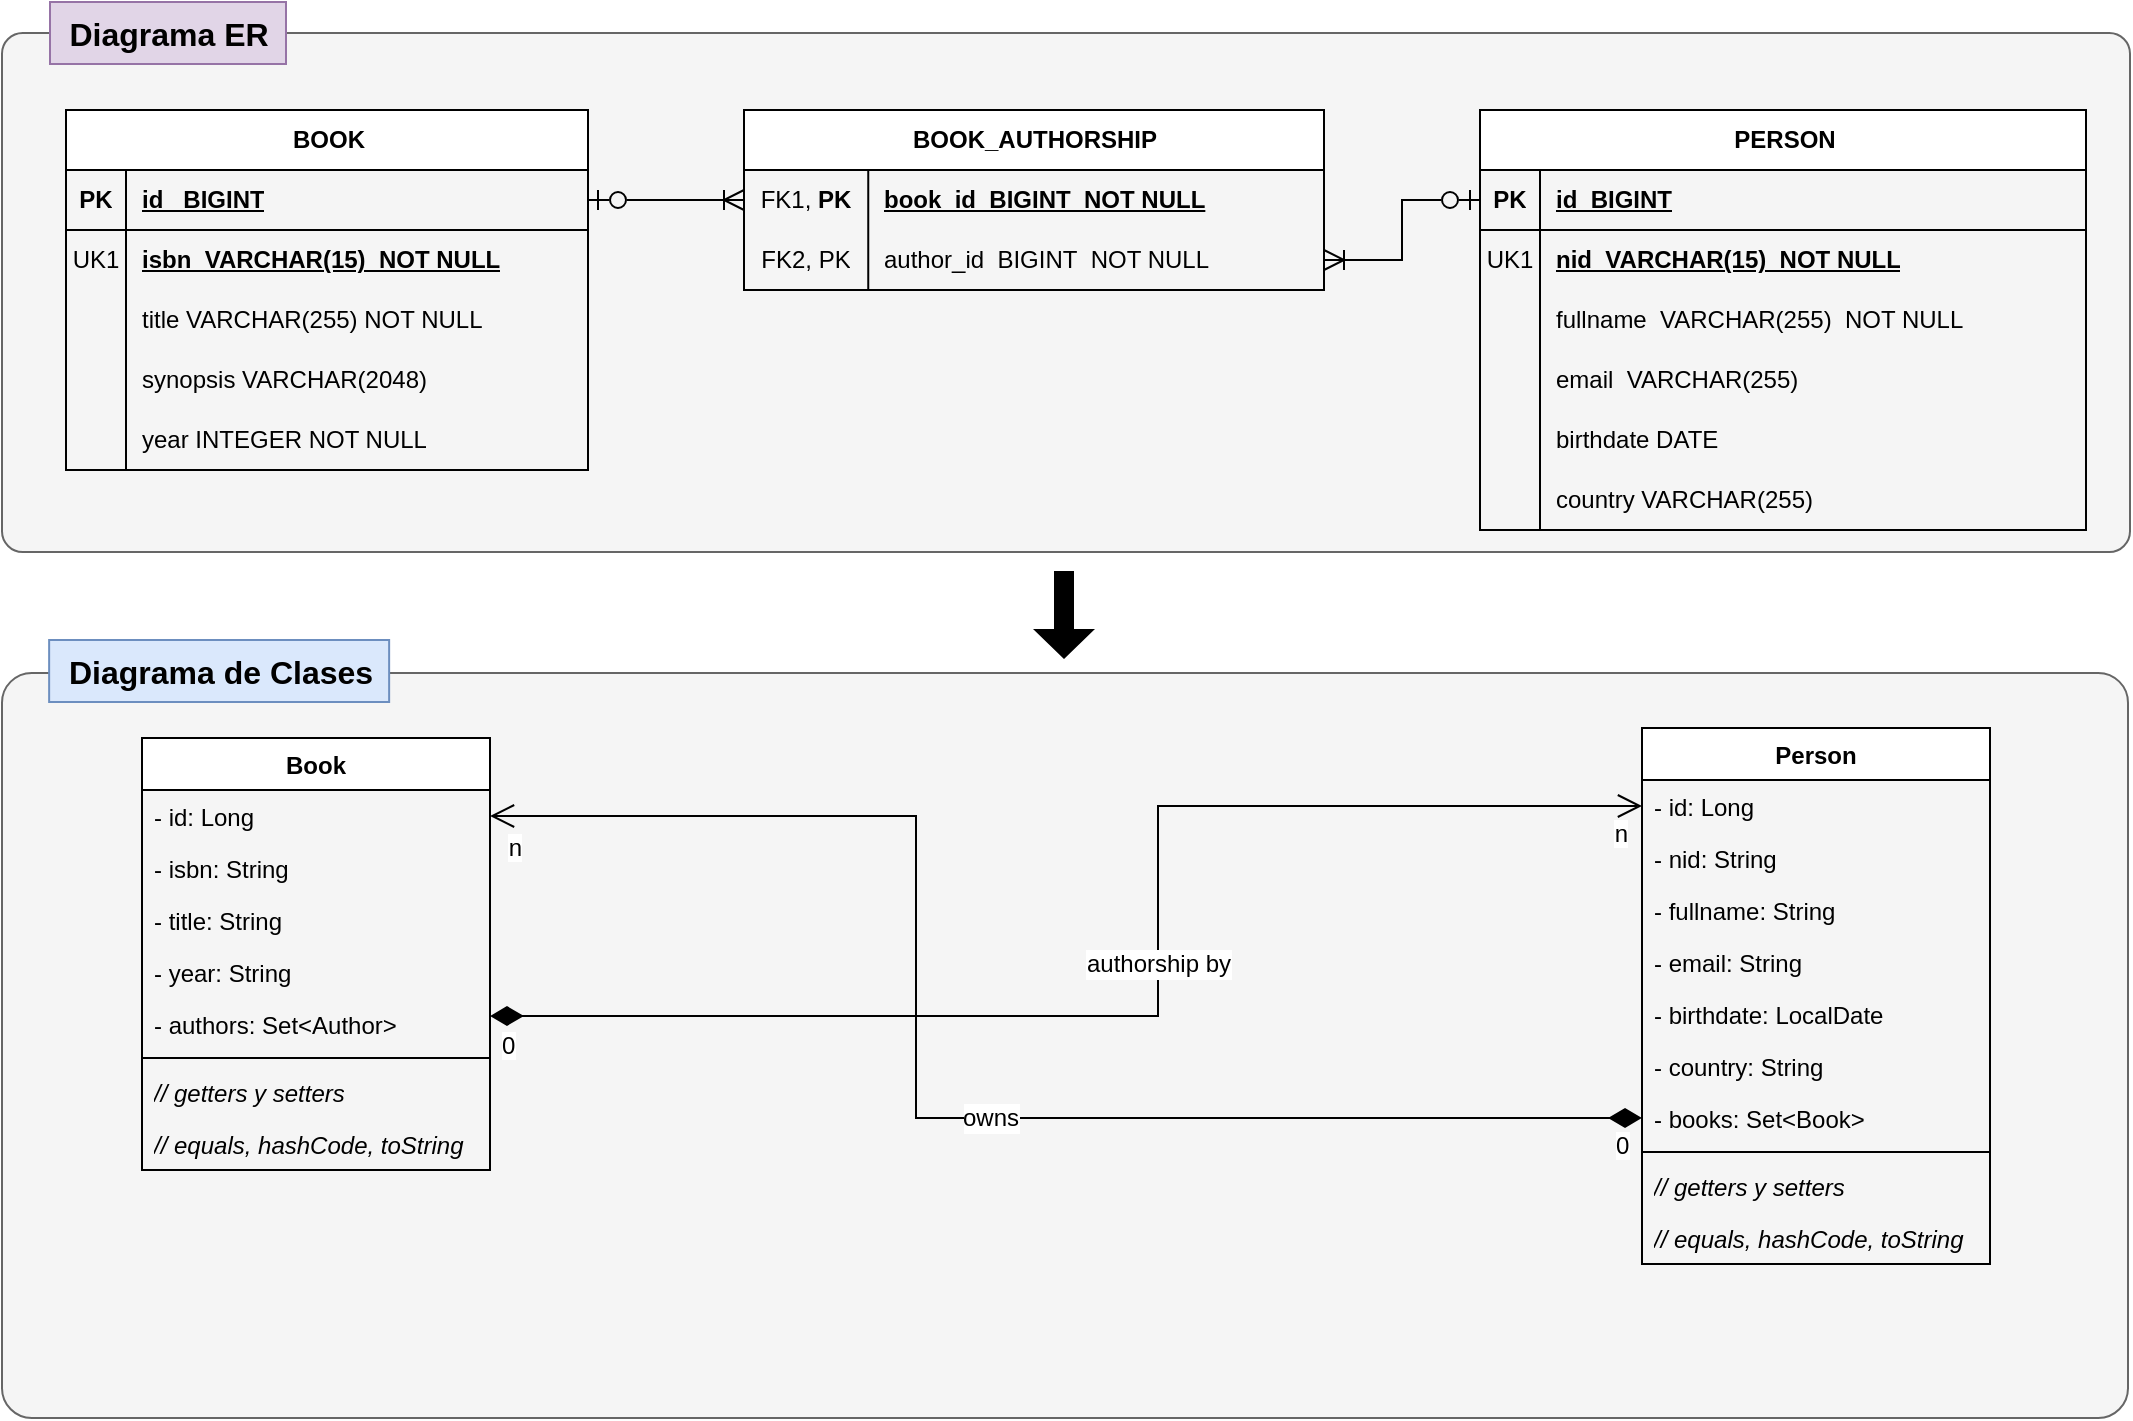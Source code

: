 <mxfile version="21.6.8" type="device" pages="2">
  <diagram name="Ej01: LibrosAutor" id="IE8ySKYP3hdyvBDLSOLP">
    <mxGraphModel dx="2573" dy="1545" grid="0" gridSize="10" guides="1" tooltips="1" connect="1" arrows="1" fold="1" page="1" pageScale="1" pageWidth="1169" pageHeight="827" math="0" shadow="0">
      <root>
        <mxCell id="44HVjZ-wQlsnLAjjuJ77-0" />
        <mxCell id="44HVjZ-wQlsnLAjjuJ77-1" parent="44HVjZ-wQlsnLAjjuJ77-0" />
        <mxCell id="44HVjZ-wQlsnLAjjuJ77-2" value="" style="group" vertex="1" connectable="0" parent="44HVjZ-wQlsnLAjjuJ77-1">
          <mxGeometry x="-1116" y="-775" width="1064" height="271" as="geometry" />
        </mxCell>
        <mxCell id="44HVjZ-wQlsnLAjjuJ77-3" value="" style="rounded=1;whiteSpace=wrap;html=1;fontFamily=Helvetica;fontSize=12;arcSize=4;fillColor=#f5f5f5;strokeColor=#666666;fontColor=#333333;glass=0;shadow=0;" vertex="1" parent="44HVjZ-wQlsnLAjjuJ77-2">
          <mxGeometry y="11.471" width="1064" height="259.529" as="geometry" />
        </mxCell>
        <mxCell id="44HVjZ-wQlsnLAjjuJ77-4" value="Diagrama ER" style="text;html=1;align=center;verticalAlign=middle;resizable=0;points=[];autosize=1;strokeColor=#9673a6;fillColor=#e1d5e7;fontSize=16;fontFamily=Helvetica;fontStyle=1" vertex="1" parent="44HVjZ-wQlsnLAjjuJ77-2">
          <mxGeometry x="24.002" y="-4" width="118" height="31" as="geometry" />
        </mxCell>
        <mxCell id="44HVjZ-wQlsnLAjjuJ77-5" value="" style="group" vertex="1" connectable="0" parent="44HVjZ-wQlsnLAjjuJ77-1">
          <mxGeometry x="-1116" y="-460" width="1063" height="389" as="geometry" />
        </mxCell>
        <mxCell id="44HVjZ-wQlsnLAjjuJ77-6" value="" style="rounded=1;whiteSpace=wrap;html=1;fontFamily=Helvetica;fontSize=12;arcSize=4;fillColor=#f5f5f5;strokeColor=#666666;fontColor=#333333;glass=0;shadow=0;" vertex="1" parent="44HVjZ-wQlsnLAjjuJ77-5">
          <mxGeometry y="16.466" width="1063" height="372.534" as="geometry" />
        </mxCell>
        <mxCell id="44HVjZ-wQlsnLAjjuJ77-7" value="Diagrama de Clases" style="text;html=1;align=center;verticalAlign=middle;resizable=0;points=[];autosize=1;strokeColor=#6c8ebf;fillColor=#dae8fc;fontSize=16;fontFamily=Helvetica;fontStyle=1" vertex="1" parent="44HVjZ-wQlsnLAjjuJ77-5">
          <mxGeometry x="23.57" width="170" height="31" as="geometry" />
        </mxCell>
        <mxCell id="44HVjZ-wQlsnLAjjuJ77-8" value="BOOK" style="shape=table;startSize=30;container=1;collapsible=1;childLayout=tableLayout;fixedRows=1;rowLines=0;fontStyle=1;align=center;resizeLast=1;html=1;fontSize=12;" vertex="1" parent="44HVjZ-wQlsnLAjjuJ77-1">
          <mxGeometry x="-1084" y="-725" width="261" height="180" as="geometry" />
        </mxCell>
        <mxCell id="44HVjZ-wQlsnLAjjuJ77-9" value="" style="shape=tableRow;horizontal=0;startSize=0;swimlaneHead=0;swimlaneBody=0;fillColor=none;collapsible=0;dropTarget=0;points=[[0,0.5],[1,0.5]];portConstraint=eastwest;top=0;left=0;right=0;bottom=1;fontSize=12;" vertex="1" parent="44HVjZ-wQlsnLAjjuJ77-8">
          <mxGeometry y="30" width="261" height="30" as="geometry" />
        </mxCell>
        <mxCell id="44HVjZ-wQlsnLAjjuJ77-10" value="PK" style="shape=partialRectangle;connectable=0;fillColor=none;top=0;left=0;bottom=0;right=0;fontStyle=1;overflow=hidden;whiteSpace=wrap;html=1;fontSize=12;" vertex="1" parent="44HVjZ-wQlsnLAjjuJ77-9">
          <mxGeometry width="30" height="30" as="geometry">
            <mxRectangle width="30" height="30" as="alternateBounds" />
          </mxGeometry>
        </mxCell>
        <mxCell id="44HVjZ-wQlsnLAjjuJ77-11" value="id&amp;nbsp; &amp;nbsp;BIGINT" style="shape=partialRectangle;connectable=0;fillColor=none;top=0;left=0;bottom=0;right=0;align=left;spacingLeft=6;fontStyle=5;overflow=hidden;whiteSpace=wrap;html=1;fontSize=12;" vertex="1" parent="44HVjZ-wQlsnLAjjuJ77-9">
          <mxGeometry x="30" width="231" height="30" as="geometry">
            <mxRectangle width="231" height="30" as="alternateBounds" />
          </mxGeometry>
        </mxCell>
        <mxCell id="44HVjZ-wQlsnLAjjuJ77-12" value="" style="shape=tableRow;horizontal=0;startSize=0;swimlaneHead=0;swimlaneBody=0;fillColor=none;collapsible=0;dropTarget=0;points=[[0,0.5],[1,0.5]];portConstraint=eastwest;top=0;left=0;right=0;bottom=0;fontSize=12;" vertex="1" parent="44HVjZ-wQlsnLAjjuJ77-8">
          <mxGeometry y="60" width="261" height="30" as="geometry" />
        </mxCell>
        <mxCell id="44HVjZ-wQlsnLAjjuJ77-13" value="UK1" style="shape=partialRectangle;connectable=0;fillColor=none;top=0;left=0;bottom=0;right=0;editable=1;overflow=hidden;whiteSpace=wrap;html=1;fontSize=12;" vertex="1" parent="44HVjZ-wQlsnLAjjuJ77-12">
          <mxGeometry width="30" height="30" as="geometry">
            <mxRectangle width="30" height="30" as="alternateBounds" />
          </mxGeometry>
        </mxCell>
        <mxCell id="44HVjZ-wQlsnLAjjuJ77-14" value="isbn&amp;nbsp; VARCHAR(15)&amp;nbsp; NOT NULL" style="shape=partialRectangle;connectable=0;fillColor=none;top=0;left=0;bottom=0;right=0;align=left;spacingLeft=6;overflow=hidden;whiteSpace=wrap;html=1;fontSize=12;fontStyle=5" vertex="1" parent="44HVjZ-wQlsnLAjjuJ77-12">
          <mxGeometry x="30" width="231" height="30" as="geometry">
            <mxRectangle width="231" height="30" as="alternateBounds" />
          </mxGeometry>
        </mxCell>
        <mxCell id="BW1G7cNyoUY7dtPim6xb-3" value="" style="shape=tableRow;horizontal=0;startSize=0;swimlaneHead=0;swimlaneBody=0;fillColor=none;collapsible=0;dropTarget=0;points=[[0,0.5],[1,0.5]];portConstraint=eastwest;top=0;left=0;right=0;bottom=0;fontSize=12;" vertex="1" parent="44HVjZ-wQlsnLAjjuJ77-8">
          <mxGeometry y="90" width="261" height="30" as="geometry" />
        </mxCell>
        <mxCell id="BW1G7cNyoUY7dtPim6xb-4" value="" style="shape=partialRectangle;connectable=0;fillColor=none;top=0;left=0;bottom=0;right=0;editable=1;overflow=hidden;whiteSpace=wrap;html=1;fontSize=12;" vertex="1" parent="BW1G7cNyoUY7dtPim6xb-3">
          <mxGeometry width="30" height="30" as="geometry">
            <mxRectangle width="30" height="30" as="alternateBounds" />
          </mxGeometry>
        </mxCell>
        <mxCell id="BW1G7cNyoUY7dtPim6xb-5" value="title VARCHAR(255) NOT NULL" style="shape=partialRectangle;connectable=0;fillColor=none;top=0;left=0;bottom=0;right=0;align=left;spacingLeft=6;overflow=hidden;whiteSpace=wrap;html=1;fontSize=12;" vertex="1" parent="BW1G7cNyoUY7dtPim6xb-3">
          <mxGeometry x="30" width="231" height="30" as="geometry">
            <mxRectangle width="231" height="30" as="alternateBounds" />
          </mxGeometry>
        </mxCell>
        <mxCell id="BW1G7cNyoUY7dtPim6xb-6" value="" style="shape=tableRow;horizontal=0;startSize=0;swimlaneHead=0;swimlaneBody=0;fillColor=none;collapsible=0;dropTarget=0;points=[[0,0.5],[1,0.5]];portConstraint=eastwest;top=0;left=0;right=0;bottom=0;fontSize=12;" vertex="1" parent="44HVjZ-wQlsnLAjjuJ77-8">
          <mxGeometry y="120" width="261" height="30" as="geometry" />
        </mxCell>
        <mxCell id="BW1G7cNyoUY7dtPim6xb-7" value="" style="shape=partialRectangle;connectable=0;fillColor=none;top=0;left=0;bottom=0;right=0;editable=1;overflow=hidden;whiteSpace=wrap;html=1;fontSize=12;" vertex="1" parent="BW1G7cNyoUY7dtPim6xb-6">
          <mxGeometry width="30" height="30" as="geometry">
            <mxRectangle width="30" height="30" as="alternateBounds" />
          </mxGeometry>
        </mxCell>
        <mxCell id="BW1G7cNyoUY7dtPim6xb-8" value="synopsis VARCHAR(2048)" style="shape=partialRectangle;connectable=0;fillColor=none;top=0;left=0;bottom=0;right=0;align=left;spacingLeft=6;overflow=hidden;whiteSpace=wrap;html=1;fontSize=12;" vertex="1" parent="BW1G7cNyoUY7dtPim6xb-6">
          <mxGeometry x="30" width="231" height="30" as="geometry">
            <mxRectangle width="231" height="30" as="alternateBounds" />
          </mxGeometry>
        </mxCell>
        <mxCell id="44HVjZ-wQlsnLAjjuJ77-15" value="" style="shape=tableRow;horizontal=0;startSize=0;swimlaneHead=0;swimlaneBody=0;fillColor=none;collapsible=0;dropTarget=0;points=[[0,0.5],[1,0.5]];portConstraint=eastwest;top=0;left=0;right=0;bottom=0;fontSize=12;" vertex="1" parent="44HVjZ-wQlsnLAjjuJ77-8">
          <mxGeometry y="150" width="261" height="30" as="geometry" />
        </mxCell>
        <mxCell id="44HVjZ-wQlsnLAjjuJ77-16" value="" style="shape=partialRectangle;connectable=0;fillColor=none;top=0;left=0;bottom=0;right=0;editable=1;overflow=hidden;whiteSpace=wrap;html=1;fontSize=12;" vertex="1" parent="44HVjZ-wQlsnLAjjuJ77-15">
          <mxGeometry width="30" height="30" as="geometry">
            <mxRectangle width="30" height="30" as="alternateBounds" />
          </mxGeometry>
        </mxCell>
        <mxCell id="44HVjZ-wQlsnLAjjuJ77-17" value="year INTEGER NOT NULL" style="shape=partialRectangle;connectable=0;fillColor=none;top=0;left=0;bottom=0;right=0;align=left;spacingLeft=6;overflow=hidden;whiteSpace=wrap;html=1;fontSize=12;" vertex="1" parent="44HVjZ-wQlsnLAjjuJ77-15">
          <mxGeometry x="30" width="231" height="30" as="geometry">
            <mxRectangle width="231" height="30" as="alternateBounds" />
          </mxGeometry>
        </mxCell>
        <mxCell id="44HVjZ-wQlsnLAjjuJ77-18" value="PERSON" style="shape=table;startSize=30;container=1;collapsible=1;childLayout=tableLayout;fixedRows=1;rowLines=0;fontStyle=1;align=center;resizeLast=1;html=1;fontSize=12;" vertex="1" parent="44HVjZ-wQlsnLAjjuJ77-1">
          <mxGeometry x="-377" y="-725" width="303" height="210" as="geometry" />
        </mxCell>
        <mxCell id="44HVjZ-wQlsnLAjjuJ77-19" value="" style="shape=tableRow;horizontal=0;startSize=0;swimlaneHead=0;swimlaneBody=0;fillColor=none;collapsible=0;dropTarget=0;points=[[0,0.5],[1,0.5]];portConstraint=eastwest;top=0;left=0;right=0;bottom=1;fontSize=12;" vertex="1" parent="44HVjZ-wQlsnLAjjuJ77-18">
          <mxGeometry y="30" width="303" height="30" as="geometry" />
        </mxCell>
        <mxCell id="44HVjZ-wQlsnLAjjuJ77-20" value="PK" style="shape=partialRectangle;connectable=0;fillColor=none;top=0;left=0;bottom=0;right=0;fontStyle=1;overflow=hidden;whiteSpace=wrap;html=1;fontSize=12;" vertex="1" parent="44HVjZ-wQlsnLAjjuJ77-19">
          <mxGeometry width="30" height="30" as="geometry">
            <mxRectangle width="30" height="30" as="alternateBounds" />
          </mxGeometry>
        </mxCell>
        <mxCell id="44HVjZ-wQlsnLAjjuJ77-21" value="id&amp;nbsp; BIGINT" style="shape=partialRectangle;connectable=0;fillColor=none;top=0;left=0;bottom=0;right=0;align=left;spacingLeft=6;fontStyle=5;overflow=hidden;whiteSpace=wrap;html=1;fontSize=12;" vertex="1" parent="44HVjZ-wQlsnLAjjuJ77-19">
          <mxGeometry x="30" width="273" height="30" as="geometry">
            <mxRectangle width="273" height="30" as="alternateBounds" />
          </mxGeometry>
        </mxCell>
        <mxCell id="44HVjZ-wQlsnLAjjuJ77-22" value="" style="shape=tableRow;horizontal=0;startSize=0;swimlaneHead=0;swimlaneBody=0;fillColor=none;collapsible=0;dropTarget=0;points=[[0,0.5],[1,0.5]];portConstraint=eastwest;top=0;left=0;right=0;bottom=0;fontSize=12;" vertex="1" parent="44HVjZ-wQlsnLAjjuJ77-18">
          <mxGeometry y="60" width="303" height="30" as="geometry" />
        </mxCell>
        <mxCell id="44HVjZ-wQlsnLAjjuJ77-23" value="UK1" style="shape=partialRectangle;connectable=0;fillColor=none;top=0;left=0;bottom=0;right=0;editable=1;overflow=hidden;whiteSpace=wrap;html=1;fontSize=12;" vertex="1" parent="44HVjZ-wQlsnLAjjuJ77-22">
          <mxGeometry width="30" height="30" as="geometry">
            <mxRectangle width="30" height="30" as="alternateBounds" />
          </mxGeometry>
        </mxCell>
        <mxCell id="44HVjZ-wQlsnLAjjuJ77-24" value="nid&amp;nbsp; VARCHAR(15)&amp;nbsp; NOT NULL" style="shape=partialRectangle;connectable=0;fillColor=none;top=0;left=0;bottom=0;right=0;align=left;spacingLeft=6;overflow=hidden;whiteSpace=wrap;html=1;fontSize=12;fontStyle=5" vertex="1" parent="44HVjZ-wQlsnLAjjuJ77-22">
          <mxGeometry x="30" width="273" height="30" as="geometry">
            <mxRectangle width="273" height="30" as="alternateBounds" />
          </mxGeometry>
        </mxCell>
        <mxCell id="44HVjZ-wQlsnLAjjuJ77-25" value="" style="shape=tableRow;horizontal=0;startSize=0;swimlaneHead=0;swimlaneBody=0;fillColor=none;collapsible=0;dropTarget=0;points=[[0,0.5],[1,0.5]];portConstraint=eastwest;top=0;left=0;right=0;bottom=0;fontSize=12;" vertex="1" parent="44HVjZ-wQlsnLAjjuJ77-18">
          <mxGeometry y="90" width="303" height="30" as="geometry" />
        </mxCell>
        <mxCell id="44HVjZ-wQlsnLAjjuJ77-26" value="" style="shape=partialRectangle;connectable=0;fillColor=none;top=0;left=0;bottom=0;right=0;editable=1;overflow=hidden;whiteSpace=wrap;html=1;fontSize=12;" vertex="1" parent="44HVjZ-wQlsnLAjjuJ77-25">
          <mxGeometry width="30" height="30" as="geometry">
            <mxRectangle width="30" height="30" as="alternateBounds" />
          </mxGeometry>
        </mxCell>
        <mxCell id="44HVjZ-wQlsnLAjjuJ77-27" value="fullname&amp;nbsp; VARCHAR(255)&amp;nbsp;&amp;nbsp;NOT NULL" style="shape=partialRectangle;connectable=0;fillColor=none;top=0;left=0;bottom=0;right=0;align=left;spacingLeft=6;overflow=hidden;whiteSpace=wrap;html=1;fontSize=12;" vertex="1" parent="44HVjZ-wQlsnLAjjuJ77-25">
          <mxGeometry x="30" width="273" height="30" as="geometry">
            <mxRectangle width="273" height="30" as="alternateBounds" />
          </mxGeometry>
        </mxCell>
        <mxCell id="44HVjZ-wQlsnLAjjuJ77-28" value="" style="shape=tableRow;horizontal=0;startSize=0;swimlaneHead=0;swimlaneBody=0;fillColor=none;collapsible=0;dropTarget=0;points=[[0,0.5],[1,0.5]];portConstraint=eastwest;top=0;left=0;right=0;bottom=0;fontSize=12;" vertex="1" parent="44HVjZ-wQlsnLAjjuJ77-18">
          <mxGeometry y="120" width="303" height="30" as="geometry" />
        </mxCell>
        <mxCell id="44HVjZ-wQlsnLAjjuJ77-29" value="" style="shape=partialRectangle;connectable=0;fillColor=none;top=0;left=0;bottom=0;right=0;editable=1;overflow=hidden;whiteSpace=wrap;html=1;fontSize=12;" vertex="1" parent="44HVjZ-wQlsnLAjjuJ77-28">
          <mxGeometry width="30" height="30" as="geometry">
            <mxRectangle width="30" height="30" as="alternateBounds" />
          </mxGeometry>
        </mxCell>
        <mxCell id="44HVjZ-wQlsnLAjjuJ77-30" value="email&amp;nbsp; VARCHAR(255)" style="shape=partialRectangle;connectable=0;fillColor=none;top=0;left=0;bottom=0;right=0;align=left;spacingLeft=6;overflow=hidden;whiteSpace=wrap;html=1;fontSize=12;" vertex="1" parent="44HVjZ-wQlsnLAjjuJ77-28">
          <mxGeometry x="30" width="273" height="30" as="geometry">
            <mxRectangle width="273" height="30" as="alternateBounds" />
          </mxGeometry>
        </mxCell>
        <mxCell id="BW1G7cNyoUY7dtPim6xb-23" value="" style="shape=tableRow;horizontal=0;startSize=0;swimlaneHead=0;swimlaneBody=0;fillColor=none;collapsible=0;dropTarget=0;points=[[0,0.5],[1,0.5]];portConstraint=eastwest;top=0;left=0;right=0;bottom=0;fontSize=12;" vertex="1" parent="44HVjZ-wQlsnLAjjuJ77-18">
          <mxGeometry y="150" width="303" height="30" as="geometry" />
        </mxCell>
        <mxCell id="BW1G7cNyoUY7dtPim6xb-24" value="" style="shape=partialRectangle;connectable=0;fillColor=none;top=0;left=0;bottom=0;right=0;editable=1;overflow=hidden;whiteSpace=wrap;html=1;fontSize=12;" vertex="1" parent="BW1G7cNyoUY7dtPim6xb-23">
          <mxGeometry width="30" height="30" as="geometry">
            <mxRectangle width="30" height="30" as="alternateBounds" />
          </mxGeometry>
        </mxCell>
        <mxCell id="BW1G7cNyoUY7dtPim6xb-25" value="birthdate DATE" style="shape=partialRectangle;connectable=0;fillColor=none;top=0;left=0;bottom=0;right=0;align=left;spacingLeft=6;overflow=hidden;whiteSpace=wrap;html=1;fontSize=12;" vertex="1" parent="BW1G7cNyoUY7dtPim6xb-23">
          <mxGeometry x="30" width="273" height="30" as="geometry">
            <mxRectangle width="273" height="30" as="alternateBounds" />
          </mxGeometry>
        </mxCell>
        <mxCell id="BW1G7cNyoUY7dtPim6xb-12" value="" style="shape=tableRow;horizontal=0;startSize=0;swimlaneHead=0;swimlaneBody=0;fillColor=none;collapsible=0;dropTarget=0;points=[[0,0.5],[1,0.5]];portConstraint=eastwest;top=0;left=0;right=0;bottom=0;fontSize=12;" vertex="1" parent="44HVjZ-wQlsnLAjjuJ77-18">
          <mxGeometry y="180" width="303" height="30" as="geometry" />
        </mxCell>
        <mxCell id="BW1G7cNyoUY7dtPim6xb-13" value="" style="shape=partialRectangle;connectable=0;fillColor=none;top=0;left=0;bottom=0;right=0;editable=1;overflow=hidden;whiteSpace=wrap;html=1;fontSize=12;" vertex="1" parent="BW1G7cNyoUY7dtPim6xb-12">
          <mxGeometry width="30" height="30" as="geometry">
            <mxRectangle width="30" height="30" as="alternateBounds" />
          </mxGeometry>
        </mxCell>
        <mxCell id="BW1G7cNyoUY7dtPim6xb-14" value="country VARCHAR(255)" style="shape=partialRectangle;connectable=0;fillColor=none;top=0;left=0;bottom=0;right=0;align=left;spacingLeft=6;overflow=hidden;whiteSpace=wrap;html=1;fontSize=12;" vertex="1" parent="BW1G7cNyoUY7dtPim6xb-12">
          <mxGeometry x="30" width="273" height="30" as="geometry">
            <mxRectangle width="273" height="30" as="alternateBounds" />
          </mxGeometry>
        </mxCell>
        <mxCell id="44HVjZ-wQlsnLAjjuJ77-47" value="" style="edgeStyle=orthogonalEdgeStyle;fontSize=12;html=1;endArrow=ERoneToMany;rounded=0;startSize=8;endSize=8;startArrow=ERzeroToOne;startFill=0;" edge="1" parent="44HVjZ-wQlsnLAjjuJ77-1" source="44HVjZ-wQlsnLAjjuJ77-19" target="44HVjZ-wQlsnLAjjuJ77-38">
          <mxGeometry width="100" height="100" relative="1" as="geometry">
            <mxPoint x="-591" y="-483" as="sourcePoint" />
            <mxPoint x="-491" y="-583" as="targetPoint" />
          </mxGeometry>
        </mxCell>
        <mxCell id="44HVjZ-wQlsnLAjjuJ77-48" value="" style="edgeStyle=orthogonalEdgeStyle;fontSize=12;html=1;endArrow=ERoneToMany;rounded=0;startSize=8;endSize=8;entryX=0;entryY=0.5;entryDx=0;entryDy=0;startArrow=ERzeroToOne;startFill=0;" edge="1" parent="44HVjZ-wQlsnLAjjuJ77-1" source="44HVjZ-wQlsnLAjjuJ77-9" target="44HVjZ-wQlsnLAjjuJ77-35">
          <mxGeometry width="100" height="100" relative="1" as="geometry">
            <mxPoint x="-347" y="-720" as="sourcePoint" />
            <mxPoint x="-446" y="-627" as="targetPoint" />
          </mxGeometry>
        </mxCell>
        <mxCell id="44HVjZ-wQlsnLAjjuJ77-49" value="Book" style="swimlane;fontStyle=1;align=center;verticalAlign=top;childLayout=stackLayout;horizontal=1;startSize=26;horizontalStack=0;resizeParent=1;resizeParentMax=0;resizeLast=0;collapsible=1;marginBottom=0;whiteSpace=wrap;html=1;fontSize=12;" vertex="1" parent="44HVjZ-wQlsnLAjjuJ77-1">
          <mxGeometry x="-1046" y="-411" width="174" height="216" as="geometry" />
        </mxCell>
        <mxCell id="44HVjZ-wQlsnLAjjuJ77-50" value="- id: Long" style="text;strokeColor=none;fillColor=none;align=left;verticalAlign=top;spacingLeft=4;spacingRight=4;overflow=hidden;rotatable=0;points=[[0,0.5],[1,0.5]];portConstraint=eastwest;whiteSpace=wrap;html=1;fontSize=12;" vertex="1" parent="44HVjZ-wQlsnLAjjuJ77-49">
          <mxGeometry y="26" width="174" height="26" as="geometry" />
        </mxCell>
        <mxCell id="44HVjZ-wQlsnLAjjuJ77-51" value="- isbn: String" style="text;strokeColor=none;fillColor=none;align=left;verticalAlign=top;spacingLeft=4;spacingRight=4;overflow=hidden;rotatable=0;points=[[0,0.5],[1,0.5]];portConstraint=eastwest;whiteSpace=wrap;html=1;fontSize=12;" vertex="1" parent="44HVjZ-wQlsnLAjjuJ77-49">
          <mxGeometry y="52" width="174" height="26" as="geometry" />
        </mxCell>
        <mxCell id="44HVjZ-wQlsnLAjjuJ77-52" value="- title: String" style="text;strokeColor=none;fillColor=none;align=left;verticalAlign=top;spacingLeft=4;spacingRight=4;overflow=hidden;rotatable=0;points=[[0,0.5],[1,0.5]];portConstraint=eastwest;whiteSpace=wrap;html=1;fontSize=12;" vertex="1" parent="44HVjZ-wQlsnLAjjuJ77-49">
          <mxGeometry y="78" width="174" height="26" as="geometry" />
        </mxCell>
        <mxCell id="BW1G7cNyoUY7dtPim6xb-29" value="- year: String" style="text;strokeColor=none;fillColor=none;align=left;verticalAlign=top;spacingLeft=4;spacingRight=4;overflow=hidden;rotatable=0;points=[[0,0.5],[1,0.5]];portConstraint=eastwest;whiteSpace=wrap;html=1;fontSize=12;" vertex="1" parent="44HVjZ-wQlsnLAjjuJ77-49">
          <mxGeometry y="104" width="174" height="26" as="geometry" />
        </mxCell>
        <mxCell id="44HVjZ-wQlsnLAjjuJ77-53" value="- authors: Set&amp;lt;Author&amp;gt;" style="text;strokeColor=none;fillColor=none;align=left;verticalAlign=top;spacingLeft=4;spacingRight=4;overflow=hidden;rotatable=0;points=[[0,0.5],[1,0.5]];portConstraint=eastwest;whiteSpace=wrap;html=1;fontSize=12;" vertex="1" parent="44HVjZ-wQlsnLAjjuJ77-49">
          <mxGeometry y="130" width="174" height="26" as="geometry" />
        </mxCell>
        <mxCell id="44HVjZ-wQlsnLAjjuJ77-54" value="" style="line;strokeWidth=1;fillColor=none;align=left;verticalAlign=middle;spacingTop=-1;spacingLeft=3;spacingRight=3;rotatable=0;labelPosition=right;points=[];portConstraint=eastwest;strokeColor=inherit;fontSize=12;" vertex="1" parent="44HVjZ-wQlsnLAjjuJ77-49">
          <mxGeometry y="156" width="174" height="8" as="geometry" />
        </mxCell>
        <mxCell id="44HVjZ-wQlsnLAjjuJ77-55" value="// getters y setters" style="text;strokeColor=none;fillColor=none;align=left;verticalAlign=top;spacingLeft=4;spacingRight=4;overflow=hidden;rotatable=0;points=[[0,0.5],[1,0.5]];portConstraint=eastwest;whiteSpace=wrap;html=1;fontSize=12;fontStyle=2" vertex="1" parent="44HVjZ-wQlsnLAjjuJ77-49">
          <mxGeometry y="164" width="174" height="26" as="geometry" />
        </mxCell>
        <mxCell id="44HVjZ-wQlsnLAjjuJ77-56" value="// equals, hashCode, toString" style="text;strokeColor=none;fillColor=none;align=left;verticalAlign=top;spacingLeft=4;spacingRight=4;overflow=hidden;rotatable=0;points=[[0,0.5],[1,0.5]];portConstraint=eastwest;whiteSpace=wrap;html=1;fontSize=12;fontStyle=2" vertex="1" parent="44HVjZ-wQlsnLAjjuJ77-49">
          <mxGeometry y="190" width="174" height="26" as="geometry" />
        </mxCell>
        <mxCell id="44HVjZ-wQlsnLAjjuJ77-67" value="authorship by" style="endArrow=open;html=1;endSize=10;startArrow=diamondThin;startSize=14;startFill=1;rounded=0;fontSize=12;edgeStyle=orthogonalEdgeStyle;" edge="1" parent="44HVjZ-wQlsnLAjjuJ77-1" source="44HVjZ-wQlsnLAjjuJ77-53" target="44HVjZ-wQlsnLAjjuJ77-74">
          <mxGeometry x="0.057" relative="1" as="geometry">
            <mxPoint x="-784" y="-407" as="sourcePoint" />
            <mxPoint x="-696" y="-346" as="targetPoint" />
            <Array as="points">
              <mxPoint x="-538" y="-272" />
              <mxPoint x="-538" y="-377" />
            </Array>
            <mxPoint as="offset" />
          </mxGeometry>
        </mxCell>
        <mxCell id="44HVjZ-wQlsnLAjjuJ77-68" value="0" style="edgeLabel;resizable=0;html=1;align=left;verticalAlign=top;fontSize=12;" connectable="0" vertex="1" parent="44HVjZ-wQlsnLAjjuJ77-67">
          <mxGeometry x="-1" relative="1" as="geometry">
            <mxPoint x="4" y="1" as="offset" />
          </mxGeometry>
        </mxCell>
        <mxCell id="44HVjZ-wQlsnLAjjuJ77-69" value="n" style="edgeLabel;resizable=0;html=1;align=right;verticalAlign=top;fontSize=12;" connectable="0" vertex="1" parent="44HVjZ-wQlsnLAjjuJ77-67">
          <mxGeometry x="1" relative="1" as="geometry">
            <mxPoint x="-7" as="offset" />
          </mxGeometry>
        </mxCell>
        <mxCell id="44HVjZ-wQlsnLAjjuJ77-70" value="owns" style="endArrow=open;html=1;endSize=10;startArrow=diamondThin;startSize=14;startFill=1;rounded=0;fontSize=12;edgeStyle=orthogonalEdgeStyle;entryX=1;entryY=0.5;entryDx=0;entryDy=0;" edge="1" parent="44HVjZ-wQlsnLAjjuJ77-1" source="44HVjZ-wQlsnLAjjuJ77-78" target="44HVjZ-wQlsnLAjjuJ77-50">
          <mxGeometry x="-0.103" relative="1" as="geometry">
            <mxPoint x="-426" y="-398" as="sourcePoint" />
            <mxPoint x="-522" y="-320" as="targetPoint" />
            <Array as="points">
              <mxPoint x="-659" y="-221" />
              <mxPoint x="-659" y="-372" />
            </Array>
            <mxPoint as="offset" />
          </mxGeometry>
        </mxCell>
        <mxCell id="44HVjZ-wQlsnLAjjuJ77-71" value="0" style="edgeLabel;resizable=0;html=1;align=left;verticalAlign=top;fontSize=12;" connectable="0" vertex="1" parent="44HVjZ-wQlsnLAjjuJ77-70">
          <mxGeometry x="-1" relative="1" as="geometry">
            <mxPoint x="-15" as="offset" />
          </mxGeometry>
        </mxCell>
        <mxCell id="44HVjZ-wQlsnLAjjuJ77-72" value="n" style="edgeLabel;resizable=0;html=1;align=right;verticalAlign=top;fontSize=12;" connectable="0" vertex="1" parent="44HVjZ-wQlsnLAjjuJ77-70">
          <mxGeometry x="1" relative="1" as="geometry">
            <mxPoint x="16" y="2" as="offset" />
          </mxGeometry>
        </mxCell>
        <mxCell id="44HVjZ-wQlsnLAjjuJ77-73" value="Person" style="swimlane;fontStyle=1;align=center;verticalAlign=top;childLayout=stackLayout;horizontal=1;startSize=26;horizontalStack=0;resizeParent=1;resizeParentMax=0;resizeLast=0;collapsible=1;marginBottom=0;whiteSpace=wrap;html=1;fontSize=12;" vertex="1" parent="44HVjZ-wQlsnLAjjuJ77-1">
          <mxGeometry x="-296" y="-416" width="174" height="268" as="geometry" />
        </mxCell>
        <mxCell id="44HVjZ-wQlsnLAjjuJ77-74" value="- id: Long" style="text;strokeColor=none;fillColor=none;align=left;verticalAlign=top;spacingLeft=4;spacingRight=4;overflow=hidden;rotatable=0;points=[[0,0.5],[1,0.5]];portConstraint=eastwest;whiteSpace=wrap;html=1;fontSize=12;" vertex="1" parent="44HVjZ-wQlsnLAjjuJ77-73">
          <mxGeometry y="26" width="174" height="26" as="geometry" />
        </mxCell>
        <mxCell id="44HVjZ-wQlsnLAjjuJ77-75" value="- nid: String" style="text;strokeColor=none;fillColor=none;align=left;verticalAlign=top;spacingLeft=4;spacingRight=4;overflow=hidden;rotatable=0;points=[[0,0.5],[1,0.5]];portConstraint=eastwest;whiteSpace=wrap;html=1;fontSize=12;" vertex="1" parent="44HVjZ-wQlsnLAjjuJ77-73">
          <mxGeometry y="52" width="174" height="26" as="geometry" />
        </mxCell>
        <mxCell id="44HVjZ-wQlsnLAjjuJ77-76" value="- fullname: String" style="text;strokeColor=none;fillColor=none;align=left;verticalAlign=top;spacingLeft=4;spacingRight=4;overflow=hidden;rotatable=0;points=[[0,0.5],[1,0.5]];portConstraint=eastwest;whiteSpace=wrap;html=1;fontSize=12;" vertex="1" parent="44HVjZ-wQlsnLAjjuJ77-73">
          <mxGeometry y="78" width="174" height="26" as="geometry" />
        </mxCell>
        <mxCell id="44HVjZ-wQlsnLAjjuJ77-77" value="- email: String" style="text;strokeColor=none;fillColor=none;align=left;verticalAlign=top;spacingLeft=4;spacingRight=4;overflow=hidden;rotatable=0;points=[[0,0.5],[1,0.5]];portConstraint=eastwest;whiteSpace=wrap;html=1;fontSize=12;" vertex="1" parent="44HVjZ-wQlsnLAjjuJ77-73">
          <mxGeometry y="104" width="174" height="26" as="geometry" />
        </mxCell>
        <mxCell id="BW1G7cNyoUY7dtPim6xb-27" value="- birthdate: LocalDate" style="text;strokeColor=none;fillColor=none;align=left;verticalAlign=top;spacingLeft=4;spacingRight=4;overflow=hidden;rotatable=0;points=[[0,0.5],[1,0.5]];portConstraint=eastwest;whiteSpace=wrap;html=1;fontSize=12;" vertex="1" parent="44HVjZ-wQlsnLAjjuJ77-73">
          <mxGeometry y="130" width="174" height="26" as="geometry" />
        </mxCell>
        <mxCell id="BW1G7cNyoUY7dtPim6xb-28" value="- country: String" style="text;strokeColor=none;fillColor=none;align=left;verticalAlign=top;spacingLeft=4;spacingRight=4;overflow=hidden;rotatable=0;points=[[0,0.5],[1,0.5]];portConstraint=eastwest;whiteSpace=wrap;html=1;fontSize=12;" vertex="1" parent="44HVjZ-wQlsnLAjjuJ77-73">
          <mxGeometry y="156" width="174" height="26" as="geometry" />
        </mxCell>
        <mxCell id="44HVjZ-wQlsnLAjjuJ77-78" value="- books: Set&amp;lt;Book&amp;gt;" style="text;strokeColor=none;fillColor=none;align=left;verticalAlign=top;spacingLeft=4;spacingRight=4;overflow=hidden;rotatable=0;points=[[0,0.5],[1,0.5]];portConstraint=eastwest;whiteSpace=wrap;html=1;fontSize=12;" vertex="1" parent="44HVjZ-wQlsnLAjjuJ77-73">
          <mxGeometry y="182" width="174" height="26" as="geometry" />
        </mxCell>
        <mxCell id="44HVjZ-wQlsnLAjjuJ77-79" value="" style="line;strokeWidth=1;fillColor=none;align=left;verticalAlign=middle;spacingTop=-1;spacingLeft=3;spacingRight=3;rotatable=0;labelPosition=right;points=[];portConstraint=eastwest;strokeColor=inherit;fontSize=12;" vertex="1" parent="44HVjZ-wQlsnLAjjuJ77-73">
          <mxGeometry y="208" width="174" height="8" as="geometry" />
        </mxCell>
        <mxCell id="44HVjZ-wQlsnLAjjuJ77-80" value="// getters y setters" style="text;strokeColor=none;fillColor=none;align=left;verticalAlign=top;spacingLeft=4;spacingRight=4;overflow=hidden;rotatable=0;points=[[0,0.5],[1,0.5]];portConstraint=eastwest;whiteSpace=wrap;html=1;fontSize=12;fontStyle=2" vertex="1" parent="44HVjZ-wQlsnLAjjuJ77-73">
          <mxGeometry y="216" width="174" height="26" as="geometry" />
        </mxCell>
        <mxCell id="44HVjZ-wQlsnLAjjuJ77-81" value="// equals, hashCode, toString" style="text;strokeColor=none;fillColor=none;align=left;verticalAlign=top;spacingLeft=4;spacingRight=4;overflow=hidden;rotatable=0;points=[[0,0.5],[1,0.5]];portConstraint=eastwest;whiteSpace=wrap;html=1;fontSize=12;fontStyle=2" vertex="1" parent="44HVjZ-wQlsnLAjjuJ77-73">
          <mxGeometry y="242" width="174" height="26" as="geometry" />
        </mxCell>
        <mxCell id="44HVjZ-wQlsnLAjjuJ77-87" value="" style="shape=flexArrow;endArrow=classic;html=1;rounded=0;fontSize=12;startSize=8;endSize=4.67;curved=1;width=10;fillColor=#000000;strokeColor=none;" edge="1" parent="44HVjZ-wQlsnLAjjuJ77-1">
          <mxGeometry width="50" height="50" relative="1" as="geometry">
            <mxPoint x="-585" y="-495" as="sourcePoint" />
            <mxPoint x="-585" y="-450" as="targetPoint" />
          </mxGeometry>
        </mxCell>
        <mxCell id="44HVjZ-wQlsnLAjjuJ77-31" value="BOOK_AUTHORSHIP" style="shape=table;startSize=30;container=1;collapsible=1;childLayout=tableLayout;fixedRows=1;rowLines=0;fontStyle=1;align=center;resizeLast=1;html=1;fontSize=12;swimlaneLine=1;" vertex="1" parent="44HVjZ-wQlsnLAjjuJ77-1">
          <mxGeometry x="-745" y="-725" width="290" height="90" as="geometry" />
        </mxCell>
        <mxCell id="44HVjZ-wQlsnLAjjuJ77-35" value="" style="shape=tableRow;horizontal=0;startSize=0;swimlaneHead=0;swimlaneBody=0;fillColor=none;collapsible=0;dropTarget=0;points=[[0,0.5],[1,0.5]];portConstraint=eastwest;top=0;left=0;right=0;bottom=0;fontSize=12;swimlaneLine=1;" vertex="1" parent="44HVjZ-wQlsnLAjjuJ77-31">
          <mxGeometry y="30" width="290" height="30" as="geometry" />
        </mxCell>
        <mxCell id="44HVjZ-wQlsnLAjjuJ77-36" value="FK1, &lt;b&gt;PK&lt;/b&gt;" style="shape=partialRectangle;connectable=0;fillColor=none;top=0;left=0;bottom=0;right=0;editable=1;overflow=hidden;whiteSpace=wrap;html=1;fontSize=12;" vertex="1" parent="44HVjZ-wQlsnLAjjuJ77-35">
          <mxGeometry width="62.125" height="30" as="geometry">
            <mxRectangle width="62.125" height="30" as="alternateBounds" />
          </mxGeometry>
        </mxCell>
        <mxCell id="44HVjZ-wQlsnLAjjuJ77-37" value="book_id&amp;nbsp; BIGINT&amp;nbsp; NOT NULL" style="shape=partialRectangle;connectable=0;fillColor=none;top=0;left=0;bottom=0;right=0;align=left;spacingLeft=6;overflow=hidden;whiteSpace=wrap;html=1;fontSize=12;fontStyle=5" vertex="1" parent="44HVjZ-wQlsnLAjjuJ77-35">
          <mxGeometry x="62.125" width="227.875" height="30" as="geometry">
            <mxRectangle width="227.875" height="30" as="alternateBounds" />
          </mxGeometry>
        </mxCell>
        <mxCell id="44HVjZ-wQlsnLAjjuJ77-38" value="" style="shape=tableRow;horizontal=0;startSize=0;swimlaneHead=0;swimlaneBody=0;fillColor=none;collapsible=0;dropTarget=0;points=[[0,0.5],[1,0.5]];portConstraint=eastwest;top=0;left=0;right=0;bottom=0;fontSize=12;swimlaneLine=1;" vertex="1" parent="44HVjZ-wQlsnLAjjuJ77-31">
          <mxGeometry y="60" width="290" height="30" as="geometry" />
        </mxCell>
        <mxCell id="44HVjZ-wQlsnLAjjuJ77-39" value="FK2, PK" style="shape=partialRectangle;connectable=0;fillColor=none;top=0;left=0;bottom=0;right=0;editable=1;overflow=hidden;whiteSpace=wrap;html=1;fontSize=12;" vertex="1" parent="44HVjZ-wQlsnLAjjuJ77-38">
          <mxGeometry width="62.125" height="30" as="geometry">
            <mxRectangle width="62.125" height="30" as="alternateBounds" />
          </mxGeometry>
        </mxCell>
        <mxCell id="44HVjZ-wQlsnLAjjuJ77-40" value="author_id&amp;nbsp; BIGINT&amp;nbsp; NOT NULL" style="shape=partialRectangle;connectable=0;fillColor=none;top=0;left=0;bottom=0;right=0;align=left;spacingLeft=6;overflow=hidden;whiteSpace=wrap;html=1;fontSize=12;" vertex="1" parent="44HVjZ-wQlsnLAjjuJ77-38">
          <mxGeometry x="62.125" width="227.875" height="30" as="geometry">
            <mxRectangle width="227.875" height="30" as="alternateBounds" />
          </mxGeometry>
        </mxCell>
      </root>
    </mxGraphModel>
  </diagram>
  <diagram name="Ej04: AsistenciaClaseBootcamp" id="c6hF1cLbRYbWga9V10Wv">
    <mxGraphModel dx="2573" dy="1683" grid="0" gridSize="10" guides="1" tooltips="1" connect="1" arrows="1" fold="1" page="1" pageScale="1" pageWidth="1169" pageHeight="827" math="0" shadow="0">
      <root>
        <mxCell id="0" />
        <mxCell id="1" parent="0" />
        <mxCell id="1OfjzF8hb799n_BFfoPv-2" value="" style="group" parent="1" vertex="1" connectable="0">
          <mxGeometry x="-1116" y="-775" width="1064" height="271" as="geometry" />
        </mxCell>
        <mxCell id="1OfjzF8hb799n_BFfoPv-3" value="" style="rounded=1;whiteSpace=wrap;html=1;fontFamily=Helvetica;fontSize=12;arcSize=4;fillColor=#f5f5f5;strokeColor=#666666;fontColor=#333333;glass=0;shadow=0;" parent="1OfjzF8hb799n_BFfoPv-2" vertex="1">
          <mxGeometry y="11.471" width="1064" height="259.529" as="geometry" />
        </mxCell>
        <mxCell id="1OfjzF8hb799n_BFfoPv-4" value="Diagrama ER" style="text;html=1;align=center;verticalAlign=middle;resizable=0;points=[];autosize=1;strokeColor=#9673a6;fillColor=#e1d5e7;fontSize=16;fontFamily=Helvetica;fontStyle=1" parent="1OfjzF8hb799n_BFfoPv-2" vertex="1">
          <mxGeometry x="24.002" y="-4" width="118" height="31" as="geometry" />
        </mxCell>
        <mxCell id="1OfjzF8hb799n_BFfoPv-1" value="" style="group" parent="1" vertex="1" connectable="0">
          <mxGeometry x="-1116" y="-460" width="1063" height="389" as="geometry" />
        </mxCell>
        <mxCell id="OGEMMjFFykvlxQLGRDJc-118" value="" style="rounded=1;whiteSpace=wrap;html=1;fontFamily=Helvetica;fontSize=12;arcSize=4;fillColor=#f5f5f5;strokeColor=#666666;fontColor=#333333;glass=0;shadow=0;" parent="1OfjzF8hb799n_BFfoPv-1" vertex="1">
          <mxGeometry y="16.466" width="1063" height="372.534" as="geometry" />
        </mxCell>
        <mxCell id="OGEMMjFFykvlxQLGRDJc-119" value="Diagrama de Clases" style="text;html=1;align=center;verticalAlign=middle;resizable=0;points=[];autosize=1;strokeColor=#6c8ebf;fillColor=#dae8fc;fontSize=16;fontFamily=Helvetica;fontStyle=1" parent="1OfjzF8hb799n_BFfoPv-1" vertex="1">
          <mxGeometry x="23.57" width="170" height="31" as="geometry" />
        </mxCell>
        <mxCell id="OGEMMjFFykvlxQLGRDJc-1" value="CLASE" style="shape=table;startSize=30;container=1;collapsible=1;childLayout=tableLayout;fixedRows=1;rowLines=0;fontStyle=1;align=center;resizeLast=1;html=1;fontSize=12;" parent="1" vertex="1">
          <mxGeometry x="-1084" y="-725" width="261" height="120" as="geometry" />
        </mxCell>
        <mxCell id="OGEMMjFFykvlxQLGRDJc-2" value="" style="shape=tableRow;horizontal=0;startSize=0;swimlaneHead=0;swimlaneBody=0;fillColor=none;collapsible=0;dropTarget=0;points=[[0,0.5],[1,0.5]];portConstraint=eastwest;top=0;left=0;right=0;bottom=1;fontSize=12;" parent="OGEMMjFFykvlxQLGRDJc-1" vertex="1">
          <mxGeometry y="30" width="261" height="30" as="geometry" />
        </mxCell>
        <mxCell id="OGEMMjFFykvlxQLGRDJc-3" value="PK" style="shape=partialRectangle;connectable=0;fillColor=none;top=0;left=0;bottom=0;right=0;fontStyle=1;overflow=hidden;whiteSpace=wrap;html=1;fontSize=12;" parent="OGEMMjFFykvlxQLGRDJc-2" vertex="1">
          <mxGeometry width="30" height="30" as="geometry">
            <mxRectangle width="30" height="30" as="alternateBounds" />
          </mxGeometry>
        </mxCell>
        <mxCell id="OGEMMjFFykvlxQLGRDJc-4" value="id&amp;nbsp; &amp;nbsp;BIGINT" style="shape=partialRectangle;connectable=0;fillColor=none;top=0;left=0;bottom=0;right=0;align=left;spacingLeft=6;fontStyle=5;overflow=hidden;whiteSpace=wrap;html=1;fontSize=12;" parent="OGEMMjFFykvlxQLGRDJc-2" vertex="1">
          <mxGeometry x="30" width="231" height="30" as="geometry">
            <mxRectangle width="231" height="30" as="alternateBounds" />
          </mxGeometry>
        </mxCell>
        <mxCell id="OGEMMjFFykvlxQLGRDJc-5" value="" style="shape=tableRow;horizontal=0;startSize=0;swimlaneHead=0;swimlaneBody=0;fillColor=none;collapsible=0;dropTarget=0;points=[[0,0.5],[1,0.5]];portConstraint=eastwest;top=0;left=0;right=0;bottom=0;fontSize=12;" parent="OGEMMjFFykvlxQLGRDJc-1" vertex="1">
          <mxGeometry y="60" width="261" height="30" as="geometry" />
        </mxCell>
        <mxCell id="OGEMMjFFykvlxQLGRDJc-6" value="UK1" style="shape=partialRectangle;connectable=0;fillColor=none;top=0;left=0;bottom=0;right=0;editable=1;overflow=hidden;whiteSpace=wrap;html=1;fontSize=12;" parent="OGEMMjFFykvlxQLGRDJc-5" vertex="1">
          <mxGeometry width="30" height="30" as="geometry">
            <mxRectangle width="30" height="30" as="alternateBounds" />
          </mxGeometry>
        </mxCell>
        <mxCell id="OGEMMjFFykvlxQLGRDJc-7" value="codigo&amp;nbsp; VARCHAR(50)&amp;nbsp; NOT NULL" style="shape=partialRectangle;connectable=0;fillColor=none;top=0;left=0;bottom=0;right=0;align=left;spacingLeft=6;overflow=hidden;whiteSpace=wrap;html=1;fontSize=12;fontStyle=5" parent="OGEMMjFFykvlxQLGRDJc-5" vertex="1">
          <mxGeometry x="30" width="231" height="30" as="geometry">
            <mxRectangle width="231" height="30" as="alternateBounds" />
          </mxGeometry>
        </mxCell>
        <mxCell id="OGEMMjFFykvlxQLGRDJc-8" value="" style="shape=tableRow;horizontal=0;startSize=0;swimlaneHead=0;swimlaneBody=0;fillColor=none;collapsible=0;dropTarget=0;points=[[0,0.5],[1,0.5]];portConstraint=eastwest;top=0;left=0;right=0;bottom=0;fontSize=12;" parent="OGEMMjFFykvlxQLGRDJc-1" vertex="1">
          <mxGeometry y="90" width="261" height="30" as="geometry" />
        </mxCell>
        <mxCell id="OGEMMjFFykvlxQLGRDJc-9" value="" style="shape=partialRectangle;connectable=0;fillColor=none;top=0;left=0;bottom=0;right=0;editable=1;overflow=hidden;whiteSpace=wrap;html=1;fontSize=12;" parent="OGEMMjFFykvlxQLGRDJc-8" vertex="1">
          <mxGeometry width="30" height="30" as="geometry">
            <mxRectangle width="30" height="30" as="alternateBounds" />
          </mxGeometry>
        </mxCell>
        <mxCell id="OGEMMjFFykvlxQLGRDJc-10" value="nombre&amp;nbsp; VARCHAR(255) NOT NULL" style="shape=partialRectangle;connectable=0;fillColor=none;top=0;left=0;bottom=0;right=0;align=left;spacingLeft=6;overflow=hidden;whiteSpace=wrap;html=1;fontSize=12;" parent="OGEMMjFFykvlxQLGRDJc-8" vertex="1">
          <mxGeometry x="30" width="231" height="30" as="geometry">
            <mxRectangle width="231" height="30" as="alternateBounds" />
          </mxGeometry>
        </mxCell>
        <mxCell id="OGEMMjFFykvlxQLGRDJc-14" value="ALUMNO" style="shape=table;startSize=30;container=1;collapsible=1;childLayout=tableLayout;fixedRows=1;rowLines=0;fontStyle=1;align=center;resizeLast=1;html=1;fontSize=12;" parent="1" vertex="1">
          <mxGeometry x="-377" y="-725" width="303" height="150" as="geometry" />
        </mxCell>
        <mxCell id="OGEMMjFFykvlxQLGRDJc-15" value="" style="shape=tableRow;horizontal=0;startSize=0;swimlaneHead=0;swimlaneBody=0;fillColor=none;collapsible=0;dropTarget=0;points=[[0,0.5],[1,0.5]];portConstraint=eastwest;top=0;left=0;right=0;bottom=1;fontSize=12;" parent="OGEMMjFFykvlxQLGRDJc-14" vertex="1">
          <mxGeometry y="30" width="303" height="30" as="geometry" />
        </mxCell>
        <mxCell id="OGEMMjFFykvlxQLGRDJc-16" value="PK" style="shape=partialRectangle;connectable=0;fillColor=none;top=0;left=0;bottom=0;right=0;fontStyle=1;overflow=hidden;whiteSpace=wrap;html=1;fontSize=12;" parent="OGEMMjFFykvlxQLGRDJc-15" vertex="1">
          <mxGeometry width="30" height="30" as="geometry">
            <mxRectangle width="30" height="30" as="alternateBounds" />
          </mxGeometry>
        </mxCell>
        <mxCell id="OGEMMjFFykvlxQLGRDJc-17" value="id&amp;nbsp; BIGINT" style="shape=partialRectangle;connectable=0;fillColor=none;top=0;left=0;bottom=0;right=0;align=left;spacingLeft=6;fontStyle=5;overflow=hidden;whiteSpace=wrap;html=1;fontSize=12;" parent="OGEMMjFFykvlxQLGRDJc-15" vertex="1">
          <mxGeometry x="30" width="273" height="30" as="geometry">
            <mxRectangle width="273" height="30" as="alternateBounds" />
          </mxGeometry>
        </mxCell>
        <mxCell id="OGEMMjFFykvlxQLGRDJc-18" value="" style="shape=tableRow;horizontal=0;startSize=0;swimlaneHead=0;swimlaneBody=0;fillColor=none;collapsible=0;dropTarget=0;points=[[0,0.5],[1,0.5]];portConstraint=eastwest;top=0;left=0;right=0;bottom=0;fontSize=12;" parent="OGEMMjFFykvlxQLGRDJc-14" vertex="1">
          <mxGeometry y="60" width="303" height="30" as="geometry" />
        </mxCell>
        <mxCell id="OGEMMjFFykvlxQLGRDJc-19" value="UK1" style="shape=partialRectangle;connectable=0;fillColor=none;top=0;left=0;bottom=0;right=0;editable=1;overflow=hidden;whiteSpace=wrap;html=1;fontSize=12;" parent="OGEMMjFFykvlxQLGRDJc-18" vertex="1">
          <mxGeometry width="30" height="30" as="geometry">
            <mxRectangle width="30" height="30" as="alternateBounds" />
          </mxGeometry>
        </mxCell>
        <mxCell id="OGEMMjFFykvlxQLGRDJc-20" value="nid&amp;nbsp; VARCHAR(15)&amp;nbsp; NOT NULL" style="shape=partialRectangle;connectable=0;fillColor=none;top=0;left=0;bottom=0;right=0;align=left;spacingLeft=6;overflow=hidden;whiteSpace=wrap;html=1;fontSize=12;fontStyle=5" parent="OGEMMjFFykvlxQLGRDJc-18" vertex="1">
          <mxGeometry x="30" width="273" height="30" as="geometry">
            <mxRectangle width="273" height="30" as="alternateBounds" />
          </mxGeometry>
        </mxCell>
        <mxCell id="OGEMMjFFykvlxQLGRDJc-27" value="" style="shape=tableRow;horizontal=0;startSize=0;swimlaneHead=0;swimlaneBody=0;fillColor=none;collapsible=0;dropTarget=0;points=[[0,0.5],[1,0.5]];portConstraint=eastwest;top=0;left=0;right=0;bottom=0;fontSize=12;" parent="OGEMMjFFykvlxQLGRDJc-14" vertex="1">
          <mxGeometry y="90" width="303" height="30" as="geometry" />
        </mxCell>
        <mxCell id="OGEMMjFFykvlxQLGRDJc-28" value="" style="shape=partialRectangle;connectable=0;fillColor=none;top=0;left=0;bottom=0;right=0;editable=1;overflow=hidden;whiteSpace=wrap;html=1;fontSize=12;" parent="OGEMMjFFykvlxQLGRDJc-27" vertex="1">
          <mxGeometry width="30" height="30" as="geometry">
            <mxRectangle width="30" height="30" as="alternateBounds" />
          </mxGeometry>
        </mxCell>
        <mxCell id="OGEMMjFFykvlxQLGRDJc-29" value="fullname&amp;nbsp; VARCHAR(255)&amp;nbsp;&amp;nbsp;NOT NULL" style="shape=partialRectangle;connectable=0;fillColor=none;top=0;left=0;bottom=0;right=0;align=left;spacingLeft=6;overflow=hidden;whiteSpace=wrap;html=1;fontSize=12;" parent="OGEMMjFFykvlxQLGRDJc-27" vertex="1">
          <mxGeometry x="30" width="273" height="30" as="geometry">
            <mxRectangle width="273" height="30" as="alternateBounds" />
          </mxGeometry>
        </mxCell>
        <mxCell id="OGEMMjFFykvlxQLGRDJc-21" value="" style="shape=tableRow;horizontal=0;startSize=0;swimlaneHead=0;swimlaneBody=0;fillColor=none;collapsible=0;dropTarget=0;points=[[0,0.5],[1,0.5]];portConstraint=eastwest;top=0;left=0;right=0;bottom=0;fontSize=12;" parent="OGEMMjFFykvlxQLGRDJc-14" vertex="1">
          <mxGeometry y="120" width="303" height="30" as="geometry" />
        </mxCell>
        <mxCell id="OGEMMjFFykvlxQLGRDJc-22" value="" style="shape=partialRectangle;connectable=0;fillColor=none;top=0;left=0;bottom=0;right=0;editable=1;overflow=hidden;whiteSpace=wrap;html=1;fontSize=12;" parent="OGEMMjFFykvlxQLGRDJc-21" vertex="1">
          <mxGeometry width="30" height="30" as="geometry">
            <mxRectangle width="30" height="30" as="alternateBounds" />
          </mxGeometry>
        </mxCell>
        <mxCell id="OGEMMjFFykvlxQLGRDJc-23" value="email&amp;nbsp; VARCHAR(255)&amp;nbsp;&amp;nbsp;NOT NULL" style="shape=partialRectangle;connectable=0;fillColor=none;top=0;left=0;bottom=0;right=0;align=left;spacingLeft=6;overflow=hidden;whiteSpace=wrap;html=1;fontSize=12;" parent="OGEMMjFFykvlxQLGRDJc-21" vertex="1">
          <mxGeometry x="30" width="273" height="30" as="geometry">
            <mxRectangle width="273" height="30" as="alternateBounds" />
          </mxGeometry>
        </mxCell>
        <mxCell id="OGEMMjFFykvlxQLGRDJc-30" value="ASISTENCIA" style="shape=table;startSize=30;container=1;collapsible=1;childLayout=tableLayout;fixedRows=1;rowLines=0;fontStyle=1;align=center;resizeLast=1;html=1;fontSize=12;" parent="1" vertex="1">
          <mxGeometry x="-746" y="-702" width="290" height="180" as="geometry" />
        </mxCell>
        <mxCell id="OGEMMjFFykvlxQLGRDJc-31" value="" style="shape=tableRow;horizontal=0;startSize=0;swimlaneHead=0;swimlaneBody=0;fillColor=none;collapsible=0;dropTarget=0;points=[[0,0.5],[1,0.5]];portConstraint=eastwest;top=0;left=0;right=0;bottom=1;fontSize=12;" parent="OGEMMjFFykvlxQLGRDJc-30" vertex="1">
          <mxGeometry y="30" width="290" height="30" as="geometry" />
        </mxCell>
        <mxCell id="OGEMMjFFykvlxQLGRDJc-32" value="PK" style="shape=partialRectangle;connectable=0;fillColor=none;top=0;left=0;bottom=0;right=0;fontStyle=1;overflow=hidden;whiteSpace=wrap;html=1;fontSize=12;" parent="OGEMMjFFykvlxQLGRDJc-31" vertex="1">
          <mxGeometry width="62.125" height="30" as="geometry">
            <mxRectangle width="62.125" height="30" as="alternateBounds" />
          </mxGeometry>
        </mxCell>
        <mxCell id="OGEMMjFFykvlxQLGRDJc-33" value="id&amp;nbsp; &amp;nbsp;BIGINT" style="shape=partialRectangle;connectable=0;fillColor=none;top=0;left=0;bottom=0;right=0;align=left;spacingLeft=6;fontStyle=5;overflow=hidden;whiteSpace=wrap;html=1;fontSize=12;" parent="OGEMMjFFykvlxQLGRDJc-31" vertex="1">
          <mxGeometry x="62.125" width="227.875" height="30" as="geometry">
            <mxRectangle width="227.875" height="30" as="alternateBounds" />
          </mxGeometry>
        </mxCell>
        <mxCell id="OGEMMjFFykvlxQLGRDJc-34" value="" style="shape=tableRow;horizontal=0;startSize=0;swimlaneHead=0;swimlaneBody=0;fillColor=none;collapsible=0;dropTarget=0;points=[[0,0.5],[1,0.5]];portConstraint=eastwest;top=0;left=0;right=0;bottom=0;fontSize=12;" parent="OGEMMjFFykvlxQLGRDJc-30" vertex="1">
          <mxGeometry y="60" width="290" height="30" as="geometry" />
        </mxCell>
        <mxCell id="OGEMMjFFykvlxQLGRDJc-35" value="FK1, UK1" style="shape=partialRectangle;connectable=0;fillColor=none;top=0;left=0;bottom=0;right=0;editable=1;overflow=hidden;whiteSpace=wrap;html=1;fontSize=12;" parent="OGEMMjFFykvlxQLGRDJc-34" vertex="1">
          <mxGeometry width="62.125" height="30" as="geometry">
            <mxRectangle width="62.125" height="30" as="alternateBounds" />
          </mxGeometry>
        </mxCell>
        <mxCell id="OGEMMjFFykvlxQLGRDJc-36" value="clase_id&amp;nbsp; BIGINT&amp;nbsp; NOT NULL" style="shape=partialRectangle;connectable=0;fillColor=none;top=0;left=0;bottom=0;right=0;align=left;spacingLeft=6;overflow=hidden;whiteSpace=wrap;html=1;fontSize=12;fontStyle=0" parent="OGEMMjFFykvlxQLGRDJc-34" vertex="1">
          <mxGeometry x="62.125" width="227.875" height="30" as="geometry">
            <mxRectangle width="227.875" height="30" as="alternateBounds" />
          </mxGeometry>
        </mxCell>
        <mxCell id="OGEMMjFFykvlxQLGRDJc-37" value="" style="shape=tableRow;horizontal=0;startSize=0;swimlaneHead=0;swimlaneBody=0;fillColor=none;collapsible=0;dropTarget=0;points=[[0,0.5],[1,0.5]];portConstraint=eastwest;top=0;left=0;right=0;bottom=0;fontSize=12;" parent="OGEMMjFFykvlxQLGRDJc-30" vertex="1">
          <mxGeometry y="90" width="290" height="30" as="geometry" />
        </mxCell>
        <mxCell id="OGEMMjFFykvlxQLGRDJc-38" value="FK2, UK1" style="shape=partialRectangle;connectable=0;fillColor=none;top=0;left=0;bottom=0;right=0;editable=1;overflow=hidden;whiteSpace=wrap;html=1;fontSize=12;" parent="OGEMMjFFykvlxQLGRDJc-37" vertex="1">
          <mxGeometry width="62.125" height="30" as="geometry">
            <mxRectangle width="62.125" height="30" as="alternateBounds" />
          </mxGeometry>
        </mxCell>
        <mxCell id="OGEMMjFFykvlxQLGRDJc-39" value="alumno_id&amp;nbsp; BIGINT&amp;nbsp; NOT NULL" style="shape=partialRectangle;connectable=0;fillColor=none;top=0;left=0;bottom=0;right=0;align=left;spacingLeft=6;overflow=hidden;whiteSpace=wrap;html=1;fontSize=12;" parent="OGEMMjFFykvlxQLGRDJc-37" vertex="1">
          <mxGeometry x="62.125" width="227.875" height="30" as="geometry">
            <mxRectangle width="227.875" height="30" as="alternateBounds" />
          </mxGeometry>
        </mxCell>
        <mxCell id="OGEMMjFFykvlxQLGRDJc-40" value="" style="shape=tableRow;horizontal=0;startSize=0;swimlaneHead=0;swimlaneBody=0;fillColor=none;collapsible=0;dropTarget=0;points=[[0,0.5],[1,0.5]];portConstraint=eastwest;top=0;left=0;right=0;bottom=0;fontSize=12;" parent="OGEMMjFFykvlxQLGRDJc-30" vertex="1">
          <mxGeometry y="120" width="290" height="30" as="geometry" />
        </mxCell>
        <mxCell id="OGEMMjFFykvlxQLGRDJc-41" value="UK1" style="shape=partialRectangle;connectable=0;fillColor=none;top=0;left=0;bottom=0;right=0;editable=1;overflow=hidden;whiteSpace=wrap;html=1;fontSize=12;" parent="OGEMMjFFykvlxQLGRDJc-40" vertex="1">
          <mxGeometry width="62.125" height="30" as="geometry">
            <mxRectangle width="62.125" height="30" as="alternateBounds" />
          </mxGeometry>
        </mxCell>
        <mxCell id="OGEMMjFFykvlxQLGRDJc-42" value="fecha&amp;nbsp; DATE&amp;nbsp;&amp;nbsp;NOT NULL" style="shape=partialRectangle;connectable=0;fillColor=none;top=0;left=0;bottom=0;right=0;align=left;spacingLeft=6;overflow=hidden;whiteSpace=wrap;html=1;fontSize=12;" parent="OGEMMjFFykvlxQLGRDJc-40" vertex="1">
          <mxGeometry x="62.125" width="227.875" height="30" as="geometry">
            <mxRectangle width="227.875" height="30" as="alternateBounds" />
          </mxGeometry>
        </mxCell>
        <mxCell id="OGEMMjFFykvlxQLGRDJc-43" value="" style="shape=tableRow;horizontal=0;startSize=0;swimlaneHead=0;swimlaneBody=0;fillColor=none;collapsible=0;dropTarget=0;points=[[0,0.5],[1,0.5]];portConstraint=eastwest;top=0;left=0;right=0;bottom=0;fontSize=12;" parent="OGEMMjFFykvlxQLGRDJc-30" vertex="1">
          <mxGeometry y="150" width="290" height="30" as="geometry" />
        </mxCell>
        <mxCell id="OGEMMjFFykvlxQLGRDJc-44" value="" style="shape=partialRectangle;connectable=0;fillColor=none;top=0;left=0;bottom=0;right=0;editable=1;overflow=hidden;whiteSpace=wrap;html=1;fontSize=12;" parent="OGEMMjFFykvlxQLGRDJc-43" vertex="1">
          <mxGeometry width="62.125" height="30" as="geometry">
            <mxRectangle width="62.125" height="30" as="alternateBounds" />
          </mxGeometry>
        </mxCell>
        <mxCell id="OGEMMjFFykvlxQLGRDJc-45" value="asiste&amp;nbsp; BOOLEAN = FALSE" style="shape=partialRectangle;connectable=0;fillColor=none;top=0;left=0;bottom=0;right=0;align=left;spacingLeft=6;overflow=hidden;whiteSpace=wrap;html=1;fontSize=12;" parent="OGEMMjFFykvlxQLGRDJc-43" vertex="1">
          <mxGeometry x="62.125" width="227.875" height="30" as="geometry">
            <mxRectangle width="227.875" height="30" as="alternateBounds" />
          </mxGeometry>
        </mxCell>
        <mxCell id="OGEMMjFFykvlxQLGRDJc-49" value="" style="edgeStyle=orthogonalEdgeStyle;fontSize=12;html=1;endArrow=ERoneToMany;rounded=0;startSize=8;endSize=8;startArrow=ERmandOne;startFill=0;" parent="1" source="OGEMMjFFykvlxQLGRDJc-15" target="OGEMMjFFykvlxQLGRDJc-37" edge="1">
          <mxGeometry width="100" height="100" relative="1" as="geometry">
            <mxPoint x="-591" y="-483" as="sourcePoint" />
            <mxPoint x="-491" y="-583" as="targetPoint" />
          </mxGeometry>
        </mxCell>
        <mxCell id="OGEMMjFFykvlxQLGRDJc-50" value="" style="edgeStyle=orthogonalEdgeStyle;fontSize=12;html=1;endArrow=ERoneToMany;rounded=0;startSize=8;endSize=8;entryX=0;entryY=0.5;entryDx=0;entryDy=0;startArrow=ERmandOne;startFill=0;" parent="1" source="OGEMMjFFykvlxQLGRDJc-2" target="OGEMMjFFykvlxQLGRDJc-34" edge="1">
          <mxGeometry width="100" height="100" relative="1" as="geometry">
            <mxPoint x="-347" y="-720" as="sourcePoint" />
            <mxPoint x="-446" y="-627" as="targetPoint" />
          </mxGeometry>
        </mxCell>
        <mxCell id="OGEMMjFFykvlxQLGRDJc-68" value="Clase" style="swimlane;fontStyle=1;align=center;verticalAlign=top;childLayout=stackLayout;horizontal=1;startSize=26;horizontalStack=0;resizeParent=1;resizeParentMax=0;resizeLast=0;collapsible=1;marginBottom=0;whiteSpace=wrap;html=1;fontSize=12;" parent="1" vertex="1">
          <mxGeometry x="-1046" y="-411" width="174" height="216" as="geometry" />
        </mxCell>
        <mxCell id="OGEMMjFFykvlxQLGRDJc-69" value="- id: Long" style="text;strokeColor=none;fillColor=none;align=left;verticalAlign=top;spacingLeft=4;spacingRight=4;overflow=hidden;rotatable=0;points=[[0,0.5],[1,0.5]];portConstraint=eastwest;whiteSpace=wrap;html=1;fontSize=12;" parent="OGEMMjFFykvlxQLGRDJc-68" vertex="1">
          <mxGeometry y="26" width="174" height="26" as="geometry" />
        </mxCell>
        <mxCell id="OGEMMjFFykvlxQLGRDJc-72" value="- codigo: String" style="text;strokeColor=none;fillColor=none;align=left;verticalAlign=top;spacingLeft=4;spacingRight=4;overflow=hidden;rotatable=0;points=[[0,0.5],[1,0.5]];portConstraint=eastwest;whiteSpace=wrap;html=1;fontSize=12;" parent="OGEMMjFFykvlxQLGRDJc-68" vertex="1">
          <mxGeometry y="52" width="174" height="26" as="geometry" />
        </mxCell>
        <mxCell id="OGEMMjFFykvlxQLGRDJc-73" value="- nombre: String" style="text;strokeColor=none;fillColor=none;align=left;verticalAlign=top;spacingLeft=4;spacingRight=4;overflow=hidden;rotatable=0;points=[[0,0.5],[1,0.5]];portConstraint=eastwest;whiteSpace=wrap;html=1;fontSize=12;" parent="OGEMMjFFykvlxQLGRDJc-68" vertex="1">
          <mxGeometry y="78" width="174" height="26" as="geometry" />
        </mxCell>
        <mxCell id="OGEMMjFFykvlxQLGRDJc-81" value="- asistencias: Set&amp;lt;Asistencia&amp;gt;" style="text;strokeColor=none;fillColor=none;align=left;verticalAlign=top;spacingLeft=4;spacingRight=4;overflow=hidden;rotatable=0;points=[[0,0.5],[1,0.5]];portConstraint=eastwest;whiteSpace=wrap;html=1;fontSize=12;" parent="OGEMMjFFykvlxQLGRDJc-68" vertex="1">
          <mxGeometry y="104" width="174" height="26" as="geometry" />
        </mxCell>
        <mxCell id="OGEMMjFFykvlxQLGRDJc-70" value="" style="line;strokeWidth=1;fillColor=none;align=left;verticalAlign=middle;spacingTop=-1;spacingLeft=3;spacingRight=3;rotatable=0;labelPosition=right;points=[];portConstraint=eastwest;strokeColor=inherit;fontSize=12;" parent="OGEMMjFFykvlxQLGRDJc-68" vertex="1">
          <mxGeometry y="130" width="174" height="8" as="geometry" />
        </mxCell>
        <mxCell id="OGEMMjFFykvlxQLGRDJc-74" value="// getters y setters" style="text;strokeColor=none;fillColor=none;align=left;verticalAlign=top;spacingLeft=4;spacingRight=4;overflow=hidden;rotatable=0;points=[[0,0.5],[1,0.5]];portConstraint=eastwest;whiteSpace=wrap;html=1;fontSize=12;fontStyle=2" parent="OGEMMjFFykvlxQLGRDJc-68" vertex="1">
          <mxGeometry y="138" width="174" height="26" as="geometry" />
        </mxCell>
        <mxCell id="OGEMMjFFykvlxQLGRDJc-109" value="// equals, hashCode, toString" style="text;strokeColor=none;fillColor=none;align=left;verticalAlign=top;spacingLeft=4;spacingRight=4;overflow=hidden;rotatable=0;points=[[0,0.5],[1,0.5]];portConstraint=eastwest;whiteSpace=wrap;html=1;fontSize=12;fontStyle=2" parent="OGEMMjFFykvlxQLGRDJc-68" vertex="1">
          <mxGeometry y="164" width="174" height="26" as="geometry" />
        </mxCell>
        <mxCell id="OGEMMjFFykvlxQLGRDJc-106" value="+ getAlumnos(): Set&amp;lt;Alumno&amp;gt;" style="text;strokeColor=none;fillColor=none;align=left;verticalAlign=top;spacingLeft=4;spacingRight=4;overflow=hidden;rotatable=0;points=[[0,0.5],[1,0.5]];portConstraint=eastwest;whiteSpace=wrap;html=1;fontSize=12;fontStyle=2" parent="OGEMMjFFykvlxQLGRDJc-68" vertex="1">
          <mxGeometry y="190" width="174" height="26" as="geometry" />
        </mxCell>
        <mxCell id="OGEMMjFFykvlxQLGRDJc-82" value="Asistencia" style="swimlane;fontStyle=1;align=center;verticalAlign=top;childLayout=stackLayout;horizontal=1;startSize=26;horizontalStack=0;resizeParent=1;resizeParentMax=0;resizeLast=0;collapsible=1;marginBottom=0;whiteSpace=wrap;html=1;fontSize=12;" parent="1" vertex="1">
          <mxGeometry x="-696" y="-411" width="174" height="216" as="geometry" />
        </mxCell>
        <mxCell id="OGEMMjFFykvlxQLGRDJc-83" value="- id: Long" style="text;strokeColor=none;fillColor=none;align=left;verticalAlign=top;spacingLeft=4;spacingRight=4;overflow=hidden;rotatable=0;points=[[0,0.5],[1,0.5]];portConstraint=eastwest;whiteSpace=wrap;html=1;fontSize=12;" parent="OGEMMjFFykvlxQLGRDJc-82" vertex="1">
          <mxGeometry y="26" width="174" height="26" as="geometry" />
        </mxCell>
        <mxCell id="OGEMMjFFykvlxQLGRDJc-84" value="- clase: Clase" style="text;strokeColor=none;fillColor=none;align=left;verticalAlign=top;spacingLeft=4;spacingRight=4;overflow=hidden;rotatable=0;points=[[0,0.5],[1,0.5]];portConstraint=eastwest;whiteSpace=wrap;html=1;fontSize=12;" parent="OGEMMjFFykvlxQLGRDJc-82" vertex="1">
          <mxGeometry y="52" width="174" height="26" as="geometry" />
        </mxCell>
        <mxCell id="OGEMMjFFykvlxQLGRDJc-85" value="- alumno: Alumno" style="text;strokeColor=none;fillColor=none;align=left;verticalAlign=top;spacingLeft=4;spacingRight=4;overflow=hidden;rotatable=0;points=[[0,0.5],[1,0.5]];portConstraint=eastwest;whiteSpace=wrap;html=1;fontSize=12;" parent="OGEMMjFFykvlxQLGRDJc-82" vertex="1">
          <mxGeometry y="78" width="174" height="26" as="geometry" />
        </mxCell>
        <mxCell id="OGEMMjFFykvlxQLGRDJc-86" value="- fecha: LocalDate" style="text;strokeColor=none;fillColor=none;align=left;verticalAlign=top;spacingLeft=4;spacingRight=4;overflow=hidden;rotatable=0;points=[[0,0.5],[1,0.5]];portConstraint=eastwest;whiteSpace=wrap;html=1;fontSize=12;" parent="OGEMMjFFykvlxQLGRDJc-82" vertex="1">
          <mxGeometry y="104" width="174" height="26" as="geometry" />
        </mxCell>
        <mxCell id="OGEMMjFFykvlxQLGRDJc-90" value="- asiste: boolean" style="text;strokeColor=none;fillColor=none;align=left;verticalAlign=top;spacingLeft=4;spacingRight=4;overflow=hidden;rotatable=0;points=[[0,0.5],[1,0.5]];portConstraint=eastwest;whiteSpace=wrap;html=1;fontSize=12;" parent="OGEMMjFFykvlxQLGRDJc-82" vertex="1">
          <mxGeometry y="130" width="174" height="26" as="geometry" />
        </mxCell>
        <mxCell id="OGEMMjFFykvlxQLGRDJc-87" value="" style="line;strokeWidth=1;fillColor=none;align=left;verticalAlign=middle;spacingTop=-1;spacingLeft=3;spacingRight=3;rotatable=0;labelPosition=right;points=[];portConstraint=eastwest;strokeColor=inherit;fontSize=12;" parent="OGEMMjFFykvlxQLGRDJc-82" vertex="1">
          <mxGeometry y="156" width="174" height="8" as="geometry" />
        </mxCell>
        <mxCell id="OGEMMjFFykvlxQLGRDJc-88" value="// getters y setters" style="text;strokeColor=none;fillColor=none;align=left;verticalAlign=top;spacingLeft=4;spacingRight=4;overflow=hidden;rotatable=0;points=[[0,0.5],[1,0.5]];portConstraint=eastwest;whiteSpace=wrap;html=1;fontSize=12;fontStyle=2" parent="OGEMMjFFykvlxQLGRDJc-82" vertex="1">
          <mxGeometry y="164" width="174" height="26" as="geometry" />
        </mxCell>
        <mxCell id="OGEMMjFFykvlxQLGRDJc-114" value="// equals, hashCode, toString" style="text;strokeColor=none;fillColor=none;align=left;verticalAlign=top;spacingLeft=4;spacingRight=4;overflow=hidden;rotatable=0;points=[[0,0.5],[1,0.5]];portConstraint=eastwest;whiteSpace=wrap;html=1;fontSize=12;fontStyle=2" parent="OGEMMjFFykvlxQLGRDJc-82" vertex="1">
          <mxGeometry y="190" width="174" height="26" as="geometry" />
        </mxCell>
        <mxCell id="OGEMMjFFykvlxQLGRDJc-91" value="genera" style="endArrow=open;html=1;endSize=10;startArrow=diamondThin;startSize=14;startFill=1;rounded=0;fontSize=12;edgeStyle=orthogonalEdgeStyle;" parent="1" source="OGEMMjFFykvlxQLGRDJc-81" target="OGEMMjFFykvlxQLGRDJc-84" edge="1">
          <mxGeometry relative="1" as="geometry">
            <mxPoint x="-784" y="-407" as="sourcePoint" />
            <mxPoint x="-404" y="-447" as="targetPoint" />
          </mxGeometry>
        </mxCell>
        <mxCell id="OGEMMjFFykvlxQLGRDJc-92" value="1" style="edgeLabel;resizable=0;html=1;align=left;verticalAlign=top;fontSize=12;" parent="OGEMMjFFykvlxQLGRDJc-91" connectable="0" vertex="1">
          <mxGeometry x="-1" relative="1" as="geometry">
            <mxPoint x="4" y="1" as="offset" />
          </mxGeometry>
        </mxCell>
        <mxCell id="OGEMMjFFykvlxQLGRDJc-93" value="n" style="edgeLabel;resizable=0;html=1;align=right;verticalAlign=top;fontSize=12;" parent="OGEMMjFFykvlxQLGRDJc-91" connectable="0" vertex="1">
          <mxGeometry x="1" relative="1" as="geometry">
            <mxPoint x="-7" as="offset" />
          </mxGeometry>
        </mxCell>
        <mxCell id="OGEMMjFFykvlxQLGRDJc-94" value="tiene" style="endArrow=open;html=1;endSize=10;startArrow=diamondThin;startSize=14;startFill=1;rounded=0;fontSize=12;edgeStyle=orthogonalEdgeStyle;" parent="1" source="OGEMMjFFykvlxQLGRDJc-101" target="OGEMMjFFykvlxQLGRDJc-85" edge="1">
          <mxGeometry relative="1" as="geometry">
            <mxPoint x="-426" y="-398" as="sourcePoint" />
            <mxPoint x="-384" y="-348" as="targetPoint" />
          </mxGeometry>
        </mxCell>
        <mxCell id="OGEMMjFFykvlxQLGRDJc-95" value="1" style="edgeLabel;resizable=0;html=1;align=left;verticalAlign=top;fontSize=12;" parent="OGEMMjFFykvlxQLGRDJc-94" connectable="0" vertex="1">
          <mxGeometry x="-1" relative="1" as="geometry">
            <mxPoint x="-15" as="offset" />
          </mxGeometry>
        </mxCell>
        <mxCell id="OGEMMjFFykvlxQLGRDJc-96" value="n" style="edgeLabel;resizable=0;html=1;align=right;verticalAlign=top;fontSize=12;" parent="OGEMMjFFykvlxQLGRDJc-94" connectable="0" vertex="1">
          <mxGeometry x="1" relative="1" as="geometry">
            <mxPoint x="16" y="2" as="offset" />
          </mxGeometry>
        </mxCell>
        <mxCell id="OGEMMjFFykvlxQLGRDJc-97" value="Alumno" style="swimlane;fontStyle=1;align=center;verticalAlign=top;childLayout=stackLayout;horizontal=1;startSize=26;horizontalStack=0;resizeParent=1;resizeParentMax=0;resizeLast=0;collapsible=1;marginBottom=0;whiteSpace=wrap;html=1;fontSize=12;" parent="1" vertex="1">
          <mxGeometry x="-296" y="-416" width="174" height="242" as="geometry" />
        </mxCell>
        <mxCell id="OGEMMjFFykvlxQLGRDJc-98" value="- id: Long" style="text;strokeColor=none;fillColor=none;align=left;verticalAlign=top;spacingLeft=4;spacingRight=4;overflow=hidden;rotatable=0;points=[[0,0.5],[1,0.5]];portConstraint=eastwest;whiteSpace=wrap;html=1;fontSize=12;" parent="OGEMMjFFykvlxQLGRDJc-97" vertex="1">
          <mxGeometry y="26" width="174" height="26" as="geometry" />
        </mxCell>
        <mxCell id="OGEMMjFFykvlxQLGRDJc-99" value="- nid: String" style="text;strokeColor=none;fillColor=none;align=left;verticalAlign=top;spacingLeft=4;spacingRight=4;overflow=hidden;rotatable=0;points=[[0,0.5],[1,0.5]];portConstraint=eastwest;whiteSpace=wrap;html=1;fontSize=12;" parent="OGEMMjFFykvlxQLGRDJc-97" vertex="1">
          <mxGeometry y="52" width="174" height="26" as="geometry" />
        </mxCell>
        <mxCell id="OGEMMjFFykvlxQLGRDJc-100" value="- fullname: String" style="text;strokeColor=none;fillColor=none;align=left;verticalAlign=top;spacingLeft=4;spacingRight=4;overflow=hidden;rotatable=0;points=[[0,0.5],[1,0.5]];portConstraint=eastwest;whiteSpace=wrap;html=1;fontSize=12;" parent="OGEMMjFFykvlxQLGRDJc-97" vertex="1">
          <mxGeometry y="78" width="174" height="26" as="geometry" />
        </mxCell>
        <mxCell id="OGEMMjFFykvlxQLGRDJc-104" value="- email: String" style="text;strokeColor=none;fillColor=none;align=left;verticalAlign=top;spacingLeft=4;spacingRight=4;overflow=hidden;rotatable=0;points=[[0,0.5],[1,0.5]];portConstraint=eastwest;whiteSpace=wrap;html=1;fontSize=12;" parent="OGEMMjFFykvlxQLGRDJc-97" vertex="1">
          <mxGeometry y="104" width="174" height="26" as="geometry" />
        </mxCell>
        <mxCell id="OGEMMjFFykvlxQLGRDJc-101" value="- asistencias: Set&amp;lt;Asistencia&amp;gt;" style="text;strokeColor=none;fillColor=none;align=left;verticalAlign=top;spacingLeft=4;spacingRight=4;overflow=hidden;rotatable=0;points=[[0,0.5],[1,0.5]];portConstraint=eastwest;whiteSpace=wrap;html=1;fontSize=12;" parent="OGEMMjFFykvlxQLGRDJc-97" vertex="1">
          <mxGeometry y="130" width="174" height="26" as="geometry" />
        </mxCell>
        <mxCell id="OGEMMjFFykvlxQLGRDJc-102" value="" style="line;strokeWidth=1;fillColor=none;align=left;verticalAlign=middle;spacingTop=-1;spacingLeft=3;spacingRight=3;rotatable=0;labelPosition=right;points=[];portConstraint=eastwest;strokeColor=inherit;fontSize=12;" parent="OGEMMjFFykvlxQLGRDJc-97" vertex="1">
          <mxGeometry y="156" width="174" height="8" as="geometry" />
        </mxCell>
        <mxCell id="OGEMMjFFykvlxQLGRDJc-103" value="// getters y setters" style="text;strokeColor=none;fillColor=none;align=left;verticalAlign=top;spacingLeft=4;spacingRight=4;overflow=hidden;rotatable=0;points=[[0,0.5],[1,0.5]];portConstraint=eastwest;whiteSpace=wrap;html=1;fontSize=12;fontStyle=2" parent="OGEMMjFFykvlxQLGRDJc-97" vertex="1">
          <mxGeometry y="164" width="174" height="26" as="geometry" />
        </mxCell>
        <mxCell id="OGEMMjFFykvlxQLGRDJc-110" value="// equals, hashCode, toString" style="text;strokeColor=none;fillColor=none;align=left;verticalAlign=top;spacingLeft=4;spacingRight=4;overflow=hidden;rotatable=0;points=[[0,0.5],[1,0.5]];portConstraint=eastwest;whiteSpace=wrap;html=1;fontSize=12;fontStyle=2" parent="OGEMMjFFykvlxQLGRDJc-97" vertex="1">
          <mxGeometry y="190" width="174" height="26" as="geometry" />
        </mxCell>
        <mxCell id="OGEMMjFFykvlxQLGRDJc-111" value="+ getClases(): Set&amp;lt;Clase&amp;gt;" style="text;strokeColor=none;fillColor=none;align=left;verticalAlign=top;spacingLeft=4;spacingRight=4;overflow=hidden;rotatable=0;points=[[0,0.5],[1,0.5]];portConstraint=eastwest;whiteSpace=wrap;html=1;fontSize=12;fontStyle=2" parent="OGEMMjFFykvlxQLGRDJc-97" vertex="1">
          <mxGeometry y="216" width="174" height="26" as="geometry" />
        </mxCell>
        <mxCell id="OGEMMjFFykvlxQLGRDJc-107" value="&lt;span style=&quot;font-weight: normal; font-size: 10px;&quot;&gt;&lt;font style=&quot;font-size: 10px;&quot; face=&quot;Courier New&quot;&gt;Set&amp;lt;Alumnos&amp;gt; alumnos = new LinkedHashSet&amp;lt;&amp;gt;();&lt;br&gt;for (Asistencia a : this.asistencias) {&lt;br&gt;&amp;nbsp; &amp;nbsp; alumnos.add(a.getAlumno());&lt;br&gt;}&lt;br&gt;return alumnos;&lt;br&gt;&lt;/font&gt;&lt;/span&gt;" style="shape=note;whiteSpace=wrap;html=1;backgroundOutline=1;darkOpacity=0.05;fontFamily=Helvetica;fontSize=10;size=17;fontStyle=1;fontColor=default;align=left;spacing=10;" parent="1" vertex="1">
          <mxGeometry x="-1087" y="-172" width="303" height="73" as="geometry" />
        </mxCell>
        <mxCell id="OGEMMjFFykvlxQLGRDJc-108" value="" style="endArrow=none;dashed=1;html=1;dashPattern=1 3;strokeWidth=2;rounded=0;labelBackgroundColor=default;strokeColor=default;fontFamily=Helvetica;fontSize=12;fontColor=default;startSize=14;endSize=12;shape=connector;" parent="1" source="OGEMMjFFykvlxQLGRDJc-107" target="OGEMMjFFykvlxQLGRDJc-106" edge="1">
          <mxGeometry width="50" height="50" relative="1" as="geometry">
            <mxPoint x="-572" y="-336" as="sourcePoint" />
            <mxPoint x="-522" y="-386" as="targetPoint" />
          </mxGeometry>
        </mxCell>
        <mxCell id="OGEMMjFFykvlxQLGRDJc-112" value="&lt;span style=&quot;font-weight: normal; font-size: 10px;&quot;&gt;&lt;font style=&quot;font-size: 10px;&quot; face=&quot;Courier New&quot;&gt;Set&amp;lt;Clase&amp;gt; clases = new LinkedHashSet&amp;lt;&amp;gt;();&lt;br&gt;for (Asistencia a : this.asistencias) {&lt;br&gt;&amp;nbsp; &amp;nbsp; clases.add(a.getClase());&lt;br&gt;}&lt;br&gt;return clases;&lt;br&gt;&lt;/font&gt;&lt;/span&gt;" style="shape=note;whiteSpace=wrap;html=1;backgroundOutline=1;darkOpacity=0.05;fontFamily=Helvetica;fontSize=10;size=17;fontStyle=1;fontColor=default;align=left;spacing=10;" parent="1" vertex="1">
          <mxGeometry x="-387" y="-154" width="289" height="73" as="geometry" />
        </mxCell>
        <mxCell id="OGEMMjFFykvlxQLGRDJc-113" value="" style="endArrow=none;dashed=1;html=1;dashPattern=1 3;strokeWidth=2;rounded=0;labelBackgroundColor=default;strokeColor=default;fontFamily=Helvetica;fontSize=12;fontColor=default;startSize=14;endSize=12;shape=connector;" parent="1" source="OGEMMjFFykvlxQLGRDJc-112" target="OGEMMjFFykvlxQLGRDJc-111" edge="1">
          <mxGeometry width="50" height="50" relative="1" as="geometry">
            <mxPoint x="-194" y="-210" as="sourcePoint" />
            <mxPoint x="-144" y="-260" as="targetPoint" />
          </mxGeometry>
        </mxCell>
        <mxCell id="1OfjzF8hb799n_BFfoPv-5" value="" style="shape=flexArrow;endArrow=classic;html=1;rounded=0;fontSize=12;startSize=8;endSize=4.67;curved=1;width=10;fillColor=#000000;strokeColor=none;" parent="1" edge="1">
          <mxGeometry width="50" height="50" relative="1" as="geometry">
            <mxPoint x="-585" y="-495" as="sourcePoint" />
            <mxPoint x="-585" y="-450" as="targetPoint" />
          </mxGeometry>
        </mxCell>
      </root>
    </mxGraphModel>
  </diagram>
</mxfile>
